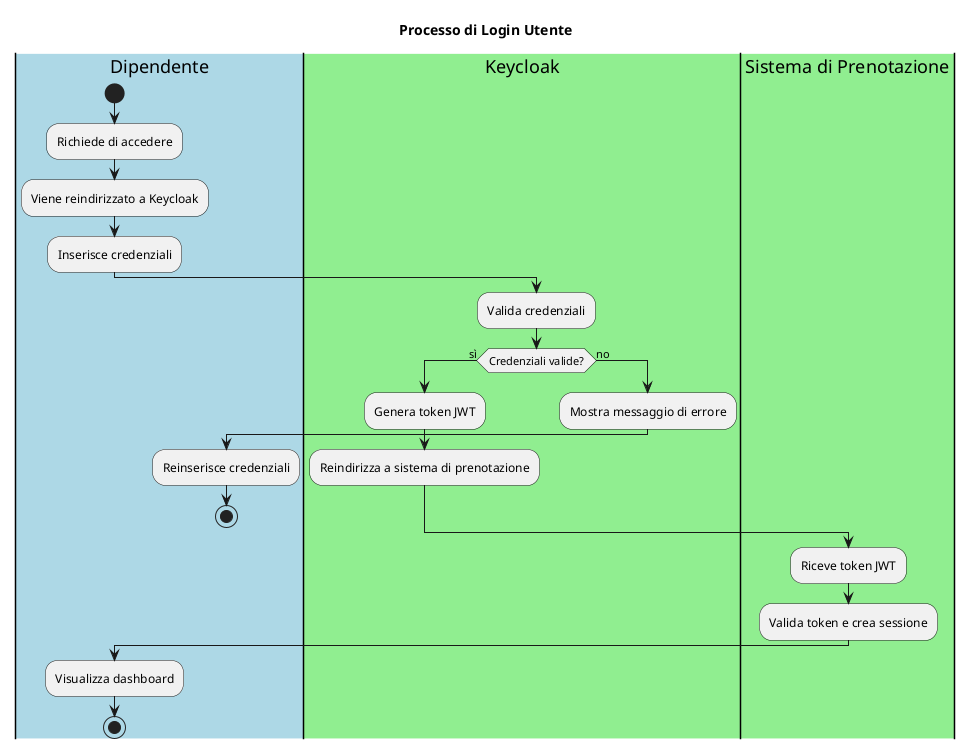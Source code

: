 @startuml UserLogin-ActivityDiagram
!define SWIMLANE partition

title Processo di Login Utente

|#LightBlue|Dipendente|
start
:Richiede di accedere;
:Viene reindirizzato a Keycloak;
:Inserisce credenziali;

|#LightGreen|Keycloak|
:Valida credenziali;
if (Credenziali valide?) then (sì)
  :Genera token JWT;
  :Reindirizza a sistema di prenotazione;
else (no)
  :Mostra messaggio di errore;

  |#LightBlue|Dipendente|
  :Reinserisce credenziali;
  stop
endif

|#LightGreen|Sistema di Prenotazione|
:Riceve token JWT;
:Valida token e crea sessione;

|#LightBlue|Dipendente|
:Visualizza dashboard;
stop

@enduml

